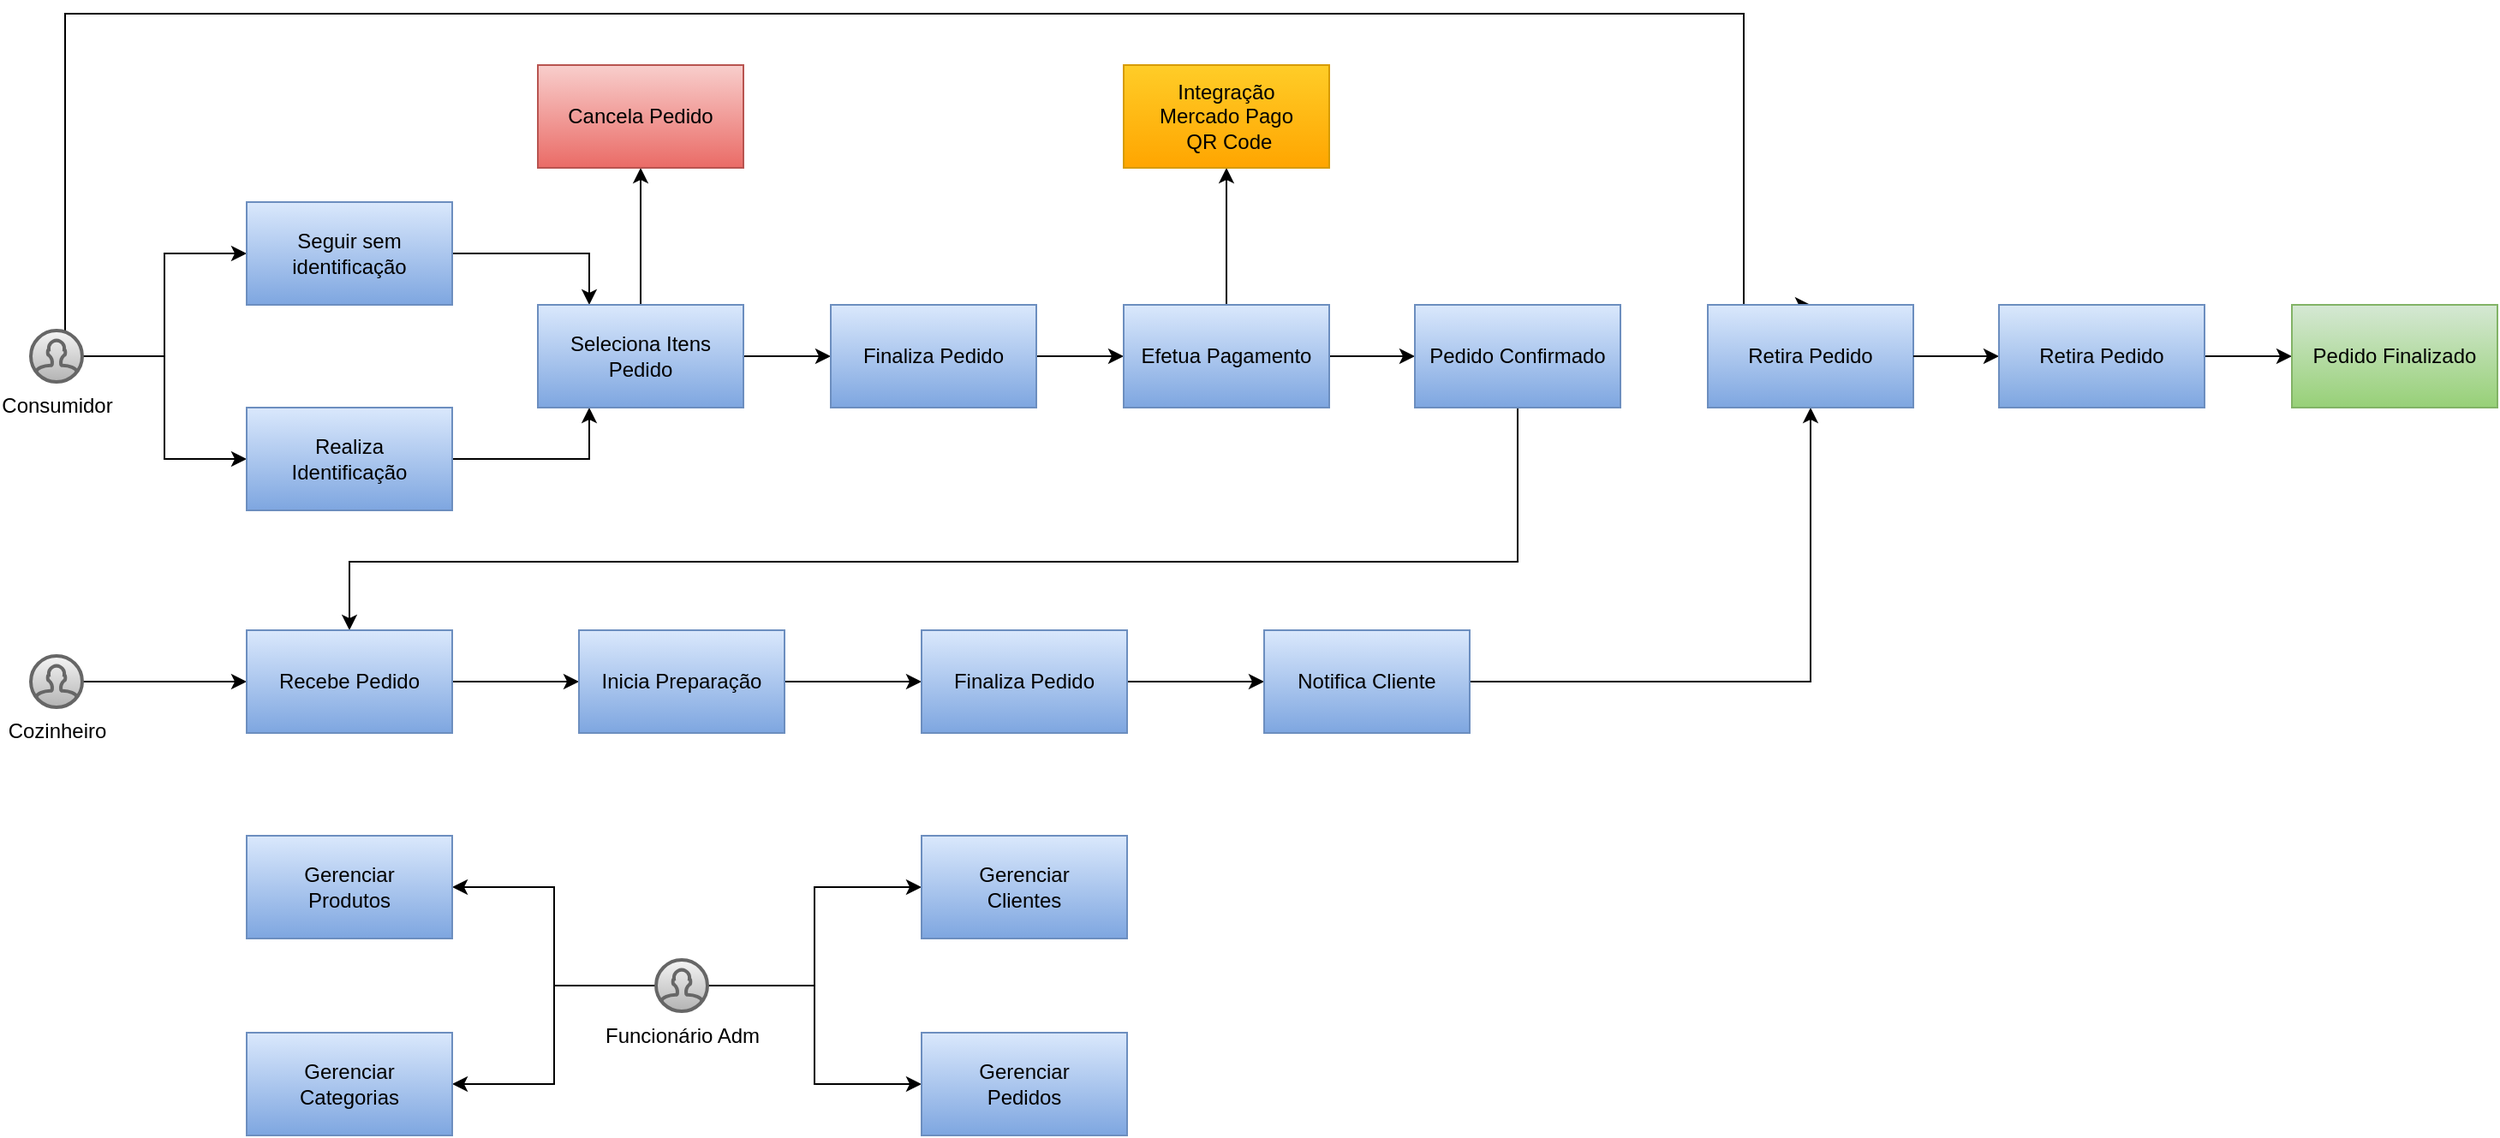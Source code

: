 <mxfile version="23.0.2" type="device">
  <diagram name="Modelo Funcional" id="tpMD5HuN3nZZc6Uic2z2">
    <mxGraphModel dx="1590" dy="2024" grid="1" gridSize="10" guides="1" tooltips="1" connect="1" arrows="1" fold="1" page="1" pageScale="1" pageWidth="827" pageHeight="1169" math="0" shadow="0">
      <root>
        <mxCell id="0" />
        <mxCell id="1" parent="0" />
        <mxCell id="y-989zaCAl0JgoU86C5P-11" style="edgeStyle=orthogonalEdgeStyle;rounded=0;orthogonalLoop=1;jettySize=auto;html=1;entryX=0;entryY=0.5;entryDx=0;entryDy=0;" edge="1" parent="1" source="y-989zaCAl0JgoU86C5P-1" target="y-989zaCAl0JgoU86C5P-4">
          <mxGeometry relative="1" as="geometry" />
        </mxCell>
        <mxCell id="y-989zaCAl0JgoU86C5P-12" style="edgeStyle=orthogonalEdgeStyle;rounded=0;orthogonalLoop=1;jettySize=auto;html=1;entryX=0;entryY=0.5;entryDx=0;entryDy=0;" edge="1" parent="1" source="y-989zaCAl0JgoU86C5P-1" target="y-989zaCAl0JgoU86C5P-3">
          <mxGeometry relative="1" as="geometry" />
        </mxCell>
        <mxCell id="y-989zaCAl0JgoU86C5P-44" style="edgeStyle=orthogonalEdgeStyle;rounded=0;orthogonalLoop=1;jettySize=auto;html=1;entryX=0.5;entryY=0;entryDx=0;entryDy=0;" edge="1" parent="1" source="y-989zaCAl0JgoU86C5P-1" target="y-989zaCAl0JgoU86C5P-26">
          <mxGeometry relative="1" as="geometry">
            <Array as="points">
              <mxPoint x="80" y="-10" />
              <mxPoint x="1060" y="-10" />
            </Array>
          </mxGeometry>
        </mxCell>
        <mxCell id="y-989zaCAl0JgoU86C5P-1" value="Consumidor" style="html=1;verticalLabelPosition=bottom;align=center;labelBackgroundColor=#ffffff;verticalAlign=top;strokeWidth=2;strokeColor=#666666;shadow=0;dashed=0;shape=mxgraph.ios7.icons.user;fillColor=#f5f5f5;gradientColor=#b3b3b3;" vertex="1" parent="1">
          <mxGeometry x="60" y="175" width="30" height="30" as="geometry" />
        </mxCell>
        <mxCell id="y-989zaCAl0JgoU86C5P-33" value="" style="edgeStyle=orthogonalEdgeStyle;rounded=0;orthogonalLoop=1;jettySize=auto;html=1;entryX=0;entryY=0.5;entryDx=0;entryDy=0;" edge="1" parent="1" source="y-989zaCAl0JgoU86C5P-2" target="y-989zaCAl0JgoU86C5P-34">
          <mxGeometry relative="1" as="geometry">
            <mxPoint x="529" y="502.5" as="targetPoint" />
          </mxGeometry>
        </mxCell>
        <mxCell id="y-989zaCAl0JgoU86C5P-38" style="edgeStyle=orthogonalEdgeStyle;rounded=0;orthogonalLoop=1;jettySize=auto;html=1;entryX=0;entryY=0.5;entryDx=0;entryDy=0;" edge="1" parent="1" source="y-989zaCAl0JgoU86C5P-2" target="y-989zaCAl0JgoU86C5P-35">
          <mxGeometry relative="1" as="geometry" />
        </mxCell>
        <mxCell id="y-989zaCAl0JgoU86C5P-39" style="edgeStyle=orthogonalEdgeStyle;rounded=0;orthogonalLoop=1;jettySize=auto;html=1;entryX=1;entryY=0.5;entryDx=0;entryDy=0;" edge="1" parent="1" source="y-989zaCAl0JgoU86C5P-2" target="y-989zaCAl0JgoU86C5P-37">
          <mxGeometry relative="1" as="geometry" />
        </mxCell>
        <mxCell id="y-989zaCAl0JgoU86C5P-40" style="edgeStyle=orthogonalEdgeStyle;rounded=0;orthogonalLoop=1;jettySize=auto;html=1;entryX=1;entryY=0.5;entryDx=0;entryDy=0;" edge="1" parent="1" source="y-989zaCAl0JgoU86C5P-2" target="y-989zaCAl0JgoU86C5P-36">
          <mxGeometry relative="1" as="geometry" />
        </mxCell>
        <mxCell id="y-989zaCAl0JgoU86C5P-2" value="Funcionário Adm" style="html=1;verticalLabelPosition=bottom;align=center;labelBackgroundColor=#ffffff;verticalAlign=top;strokeWidth=2;strokeColor=#666666;shadow=0;dashed=0;shape=mxgraph.ios7.icons.user;fillColor=#f5f5f5;gradientColor=#b3b3b3;" vertex="1" parent="1">
          <mxGeometry x="425" y="542.5" width="30" height="30" as="geometry" />
        </mxCell>
        <mxCell id="y-989zaCAl0JgoU86C5P-14" style="edgeStyle=orthogonalEdgeStyle;rounded=0;orthogonalLoop=1;jettySize=auto;html=1;entryX=0.25;entryY=1;entryDx=0;entryDy=0;" edge="1" parent="1" source="y-989zaCAl0JgoU86C5P-3" target="y-989zaCAl0JgoU86C5P-5">
          <mxGeometry relative="1" as="geometry" />
        </mxCell>
        <mxCell id="y-989zaCAl0JgoU86C5P-3" value="Realiza &lt;br&gt;Identificação" style="rounded=0;whiteSpace=wrap;html=1;fillColor=#dae8fc;gradientColor=#7ea6e0;strokeColor=#6c8ebf;" vertex="1" parent="1">
          <mxGeometry x="186" y="220" width="120" height="60" as="geometry" />
        </mxCell>
        <mxCell id="y-989zaCAl0JgoU86C5P-13" style="edgeStyle=orthogonalEdgeStyle;rounded=0;orthogonalLoop=1;jettySize=auto;html=1;entryX=0.25;entryY=0;entryDx=0;entryDy=0;" edge="1" parent="1" source="y-989zaCAl0JgoU86C5P-4" target="y-989zaCAl0JgoU86C5P-5">
          <mxGeometry relative="1" as="geometry" />
        </mxCell>
        <mxCell id="y-989zaCAl0JgoU86C5P-4" value="Seguir sem identificação" style="rounded=0;whiteSpace=wrap;html=1;fillColor=#dae8fc;gradientColor=#7ea6e0;strokeColor=#6c8ebf;" vertex="1" parent="1">
          <mxGeometry x="186" y="100" width="120" height="60" as="geometry" />
        </mxCell>
        <mxCell id="y-989zaCAl0JgoU86C5P-15" style="edgeStyle=orthogonalEdgeStyle;rounded=0;orthogonalLoop=1;jettySize=auto;html=1;entryX=0;entryY=0.5;entryDx=0;entryDy=0;" edge="1" parent="1" source="y-989zaCAl0JgoU86C5P-5" target="y-989zaCAl0JgoU86C5P-6">
          <mxGeometry relative="1" as="geometry" />
        </mxCell>
        <mxCell id="y-989zaCAl0JgoU86C5P-43" value="" style="edgeStyle=orthogonalEdgeStyle;rounded=0;orthogonalLoop=1;jettySize=auto;html=1;" edge="1" parent="1" source="y-989zaCAl0JgoU86C5P-5" target="y-989zaCAl0JgoU86C5P-42">
          <mxGeometry relative="1" as="geometry" />
        </mxCell>
        <mxCell id="y-989zaCAl0JgoU86C5P-5" value="Seleciona Itens Pedido" style="rounded=0;whiteSpace=wrap;html=1;fillColor=#dae8fc;gradientColor=#7ea6e0;strokeColor=#6c8ebf;" vertex="1" parent="1">
          <mxGeometry x="356" y="160" width="120" height="60" as="geometry" />
        </mxCell>
        <mxCell id="y-989zaCAl0JgoU86C5P-16" style="edgeStyle=orthogonalEdgeStyle;rounded=0;orthogonalLoop=1;jettySize=auto;html=1;entryX=0;entryY=0.5;entryDx=0;entryDy=0;" edge="1" parent="1" source="y-989zaCAl0JgoU86C5P-6" target="y-989zaCAl0JgoU86C5P-7">
          <mxGeometry relative="1" as="geometry" />
        </mxCell>
        <mxCell id="y-989zaCAl0JgoU86C5P-6" value="Finaliza Pedido" style="rounded=0;whiteSpace=wrap;html=1;fillColor=#dae8fc;gradientColor=#7ea6e0;strokeColor=#6c8ebf;" vertex="1" parent="1">
          <mxGeometry x="527" y="160" width="120" height="60" as="geometry" />
        </mxCell>
        <mxCell id="y-989zaCAl0JgoU86C5P-10" value="" style="edgeStyle=orthogonalEdgeStyle;rounded=0;orthogonalLoop=1;jettySize=auto;html=1;" edge="1" parent="1" source="y-989zaCAl0JgoU86C5P-7" target="y-989zaCAl0JgoU86C5P-8">
          <mxGeometry relative="1" as="geometry" />
        </mxCell>
        <mxCell id="y-989zaCAl0JgoU86C5P-18" value="" style="edgeStyle=orthogonalEdgeStyle;rounded=0;orthogonalLoop=1;jettySize=auto;html=1;" edge="1" parent="1" source="y-989zaCAl0JgoU86C5P-7" target="y-989zaCAl0JgoU86C5P-17">
          <mxGeometry relative="1" as="geometry" />
        </mxCell>
        <mxCell id="y-989zaCAl0JgoU86C5P-7" value="Efetua Pagamento" style="rounded=0;whiteSpace=wrap;html=1;fillColor=#dae8fc;gradientColor=#7ea6e0;strokeColor=#6c8ebf;" vertex="1" parent="1">
          <mxGeometry x="698" y="160" width="120" height="60" as="geometry" />
        </mxCell>
        <mxCell id="y-989zaCAl0JgoU86C5P-8" value="Integração&lt;br&gt;Mercado Pago&lt;br&gt;&amp;nbsp;QR Code" style="rounded=0;whiteSpace=wrap;html=1;fillColor=#ffcd28;gradientColor=#ffa500;strokeColor=#d79b00;" vertex="1" parent="1">
          <mxGeometry x="698" y="20" width="120" height="60" as="geometry" />
        </mxCell>
        <mxCell id="y-989zaCAl0JgoU86C5P-25" style="edgeStyle=orthogonalEdgeStyle;rounded=0;orthogonalLoop=1;jettySize=auto;html=1;entryX=0.5;entryY=0;entryDx=0;entryDy=0;exitX=0.5;exitY=1;exitDx=0;exitDy=0;" edge="1" parent="1" source="y-989zaCAl0JgoU86C5P-17" target="y-989zaCAl0JgoU86C5P-20">
          <mxGeometry relative="1" as="geometry">
            <Array as="points">
              <mxPoint x="887" y="310" />
              <mxPoint x="240" y="310" />
            </Array>
          </mxGeometry>
        </mxCell>
        <mxCell id="y-989zaCAl0JgoU86C5P-17" value="Pedido Confirmado" style="rounded=0;whiteSpace=wrap;html=1;fillColor=#dae8fc;gradientColor=#7ea6e0;strokeColor=#6c8ebf;" vertex="1" parent="1">
          <mxGeometry x="868" y="160" width="120" height="60" as="geometry" />
        </mxCell>
        <mxCell id="y-989zaCAl0JgoU86C5P-41" style="edgeStyle=orthogonalEdgeStyle;rounded=0;orthogonalLoop=1;jettySize=auto;html=1;" edge="1" parent="1" source="y-989zaCAl0JgoU86C5P-19" target="y-989zaCAl0JgoU86C5P-20">
          <mxGeometry relative="1" as="geometry" />
        </mxCell>
        <mxCell id="y-989zaCAl0JgoU86C5P-19" value="Cozinheiro" style="html=1;verticalLabelPosition=bottom;align=center;labelBackgroundColor=#ffffff;verticalAlign=top;strokeWidth=2;strokeColor=#666666;shadow=0;dashed=0;shape=mxgraph.ios7.icons.user;fillColor=#f5f5f5;gradientColor=#b3b3b3;" vertex="1" parent="1">
          <mxGeometry x="60" y="365" width="30" height="30" as="geometry" />
        </mxCell>
        <mxCell id="y-989zaCAl0JgoU86C5P-22" value="" style="edgeStyle=orthogonalEdgeStyle;rounded=0;orthogonalLoop=1;jettySize=auto;html=1;" edge="1" parent="1" source="y-989zaCAl0JgoU86C5P-20" target="y-989zaCAl0JgoU86C5P-21">
          <mxGeometry relative="1" as="geometry" />
        </mxCell>
        <mxCell id="y-989zaCAl0JgoU86C5P-20" value="Recebe Pedido" style="rounded=0;whiteSpace=wrap;html=1;fillColor=#dae8fc;gradientColor=#7ea6e0;strokeColor=#6c8ebf;" vertex="1" parent="1">
          <mxGeometry x="186" y="350" width="120" height="60" as="geometry" />
        </mxCell>
        <mxCell id="y-989zaCAl0JgoU86C5P-24" value="" style="edgeStyle=orthogonalEdgeStyle;rounded=0;orthogonalLoop=1;jettySize=auto;html=1;" edge="1" parent="1" source="y-989zaCAl0JgoU86C5P-21" target="y-989zaCAl0JgoU86C5P-23">
          <mxGeometry relative="1" as="geometry" />
        </mxCell>
        <mxCell id="y-989zaCAl0JgoU86C5P-21" value="Inicia Preparação" style="rounded=0;whiteSpace=wrap;html=1;fillColor=#dae8fc;gradientColor=#7ea6e0;strokeColor=#6c8ebf;" vertex="1" parent="1">
          <mxGeometry x="380" y="350" width="120" height="60" as="geometry" />
        </mxCell>
        <mxCell id="y-989zaCAl0JgoU86C5P-27" value="" style="edgeStyle=orthogonalEdgeStyle;rounded=0;orthogonalLoop=1;jettySize=auto;html=1;exitX=1;exitY=0.5;exitDx=0;exitDy=0;" edge="1" parent="1" source="y-989zaCAl0JgoU86C5P-28" target="y-989zaCAl0JgoU86C5P-26">
          <mxGeometry relative="1" as="geometry" />
        </mxCell>
        <mxCell id="y-989zaCAl0JgoU86C5P-29" value="" style="edgeStyle=orthogonalEdgeStyle;rounded=0;orthogonalLoop=1;jettySize=auto;html=1;" edge="1" parent="1" source="y-989zaCAl0JgoU86C5P-23" target="y-989zaCAl0JgoU86C5P-28">
          <mxGeometry relative="1" as="geometry" />
        </mxCell>
        <mxCell id="y-989zaCAl0JgoU86C5P-23" value="Finaliza Pedido" style="rounded=0;whiteSpace=wrap;html=1;fillColor=#dae8fc;gradientColor=#7ea6e0;strokeColor=#6c8ebf;" vertex="1" parent="1">
          <mxGeometry x="580" y="350" width="120" height="60" as="geometry" />
        </mxCell>
        <mxCell id="y-989zaCAl0JgoU86C5P-31" value="" style="edgeStyle=orthogonalEdgeStyle;rounded=0;orthogonalLoop=1;jettySize=auto;html=1;" edge="1" parent="1" source="y-989zaCAl0JgoU86C5P-45" target="y-989zaCAl0JgoU86C5P-30">
          <mxGeometry relative="1" as="geometry" />
        </mxCell>
        <mxCell id="y-989zaCAl0JgoU86C5P-26" value="Retira Pedido" style="rounded=0;whiteSpace=wrap;html=1;fillColor=#dae8fc;gradientColor=#7ea6e0;strokeColor=#6c8ebf;" vertex="1" parent="1">
          <mxGeometry x="1039" y="160" width="120" height="60" as="geometry" />
        </mxCell>
        <mxCell id="y-989zaCAl0JgoU86C5P-28" value="Notifica Cliente" style="rounded=0;whiteSpace=wrap;html=1;fillColor=#dae8fc;gradientColor=#7ea6e0;strokeColor=#6c8ebf;" vertex="1" parent="1">
          <mxGeometry x="780" y="350" width="120" height="60" as="geometry" />
        </mxCell>
        <mxCell id="y-989zaCAl0JgoU86C5P-30" value="Pedido Finalizado" style="rounded=0;whiteSpace=wrap;html=1;fillColor=#d5e8d4;gradientColor=#97d077;strokeColor=#82b366;" vertex="1" parent="1">
          <mxGeometry x="1380" y="160" width="120" height="60" as="geometry" />
        </mxCell>
        <mxCell id="y-989zaCAl0JgoU86C5P-34" value="Gerenciar &lt;br&gt;Clientes" style="rounded=0;whiteSpace=wrap;html=1;fillColor=#dae8fc;gradientColor=#7ea6e0;strokeColor=#6c8ebf;" vertex="1" parent="1">
          <mxGeometry x="580" y="470" width="120" height="60" as="geometry" />
        </mxCell>
        <mxCell id="y-989zaCAl0JgoU86C5P-35" value="Gerenciar &lt;br&gt;Pedidos" style="rounded=0;whiteSpace=wrap;html=1;fillColor=#dae8fc;gradientColor=#7ea6e0;strokeColor=#6c8ebf;" vertex="1" parent="1">
          <mxGeometry x="580" y="585" width="120" height="60" as="geometry" />
        </mxCell>
        <mxCell id="y-989zaCAl0JgoU86C5P-36" value="Gerenciar &lt;br&gt;Produtos" style="rounded=0;whiteSpace=wrap;html=1;fillColor=#dae8fc;gradientColor=#7ea6e0;strokeColor=#6c8ebf;" vertex="1" parent="1">
          <mxGeometry x="186" y="470" width="120" height="60" as="geometry" />
        </mxCell>
        <mxCell id="y-989zaCAl0JgoU86C5P-37" value="Gerenciar &lt;br&gt;Categorias" style="rounded=0;whiteSpace=wrap;html=1;fillColor=#dae8fc;gradientColor=#7ea6e0;strokeColor=#6c8ebf;" vertex="1" parent="1">
          <mxGeometry x="186" y="585" width="120" height="60" as="geometry" />
        </mxCell>
        <mxCell id="y-989zaCAl0JgoU86C5P-42" value="Cancela Pedido" style="whiteSpace=wrap;html=1;fillColor=#f8cecc;strokeColor=#b85450;rounded=0;gradientColor=#ea6b66;" vertex="1" parent="1">
          <mxGeometry x="356" y="20" width="120" height="60" as="geometry" />
        </mxCell>
        <mxCell id="y-989zaCAl0JgoU86C5P-46" value="" style="edgeStyle=orthogonalEdgeStyle;rounded=0;orthogonalLoop=1;jettySize=auto;html=1;" edge="1" parent="1" source="y-989zaCAl0JgoU86C5P-26" target="y-989zaCAl0JgoU86C5P-45">
          <mxGeometry relative="1" as="geometry">
            <mxPoint x="1120" y="190" as="sourcePoint" />
            <mxPoint x="1380" y="190" as="targetPoint" />
          </mxGeometry>
        </mxCell>
        <mxCell id="y-989zaCAl0JgoU86C5P-45" value="Retira Pedido" style="rounded=0;whiteSpace=wrap;html=1;fillColor=#dae8fc;gradientColor=#7ea6e0;strokeColor=#6c8ebf;" vertex="1" parent="1">
          <mxGeometry x="1209" y="160" width="120" height="60" as="geometry" />
        </mxCell>
      </root>
    </mxGraphModel>
  </diagram>
</mxfile>
